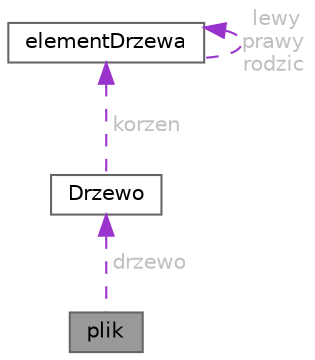 digraph "plik"
{
 // LATEX_PDF_SIZE
  bgcolor="transparent";
  edge [fontname=Helvetica,fontsize=10,labelfontname=Helvetica,labelfontsize=10];
  node [fontname=Helvetica,fontsize=10,shape=box,height=0.2,width=0.4];
  Node1 [id="Node000001",label="plik",height=0.2,width=0.4,color="gray40", fillcolor="grey60", style="filled", fontcolor="black",tooltip=" "];
  Node2 -> Node1 [id="edge1_Node000001_Node000002",dir="back",color="darkorchid3",style="dashed",tooltip=" ",label=" drzewo",fontcolor="grey" ];
  Node2 [id="Node000002",label="Drzewo",height=0.2,width=0.4,color="gray40", fillcolor="white", style="filled",URL="$class_drzewo.html",tooltip=" "];
  Node3 -> Node2 [id="edge2_Node000002_Node000003",dir="back",color="darkorchid3",style="dashed",tooltip=" ",label=" korzen",fontcolor="grey" ];
  Node3 [id="Node000003",label="elementDrzewa",height=0.2,width=0.4,color="gray40", fillcolor="white", style="filled",URL="$structelement_drzewa.html",tooltip=" "];
  Node3 -> Node3 [id="edge3_Node000003_Node000003",dir="back",color="darkorchid3",style="dashed",tooltip=" ",label=" lewy\nprawy\nrodzic",fontcolor="grey" ];
}
